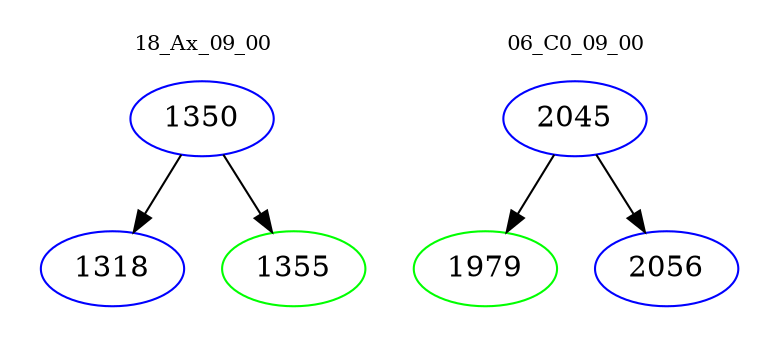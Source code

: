 digraph{
subgraph cluster_0 {
color = white
label = "18_Ax_09_00";
fontsize=10;
T0_1350 [label="1350", color="blue"]
T0_1350 -> T0_1318 [color="black"]
T0_1318 [label="1318", color="blue"]
T0_1350 -> T0_1355 [color="black"]
T0_1355 [label="1355", color="green"]
}
subgraph cluster_1 {
color = white
label = "06_C0_09_00";
fontsize=10;
T1_2045 [label="2045", color="blue"]
T1_2045 -> T1_1979 [color="black"]
T1_1979 [label="1979", color="green"]
T1_2045 -> T1_2056 [color="black"]
T1_2056 [label="2056", color="blue"]
}
}
